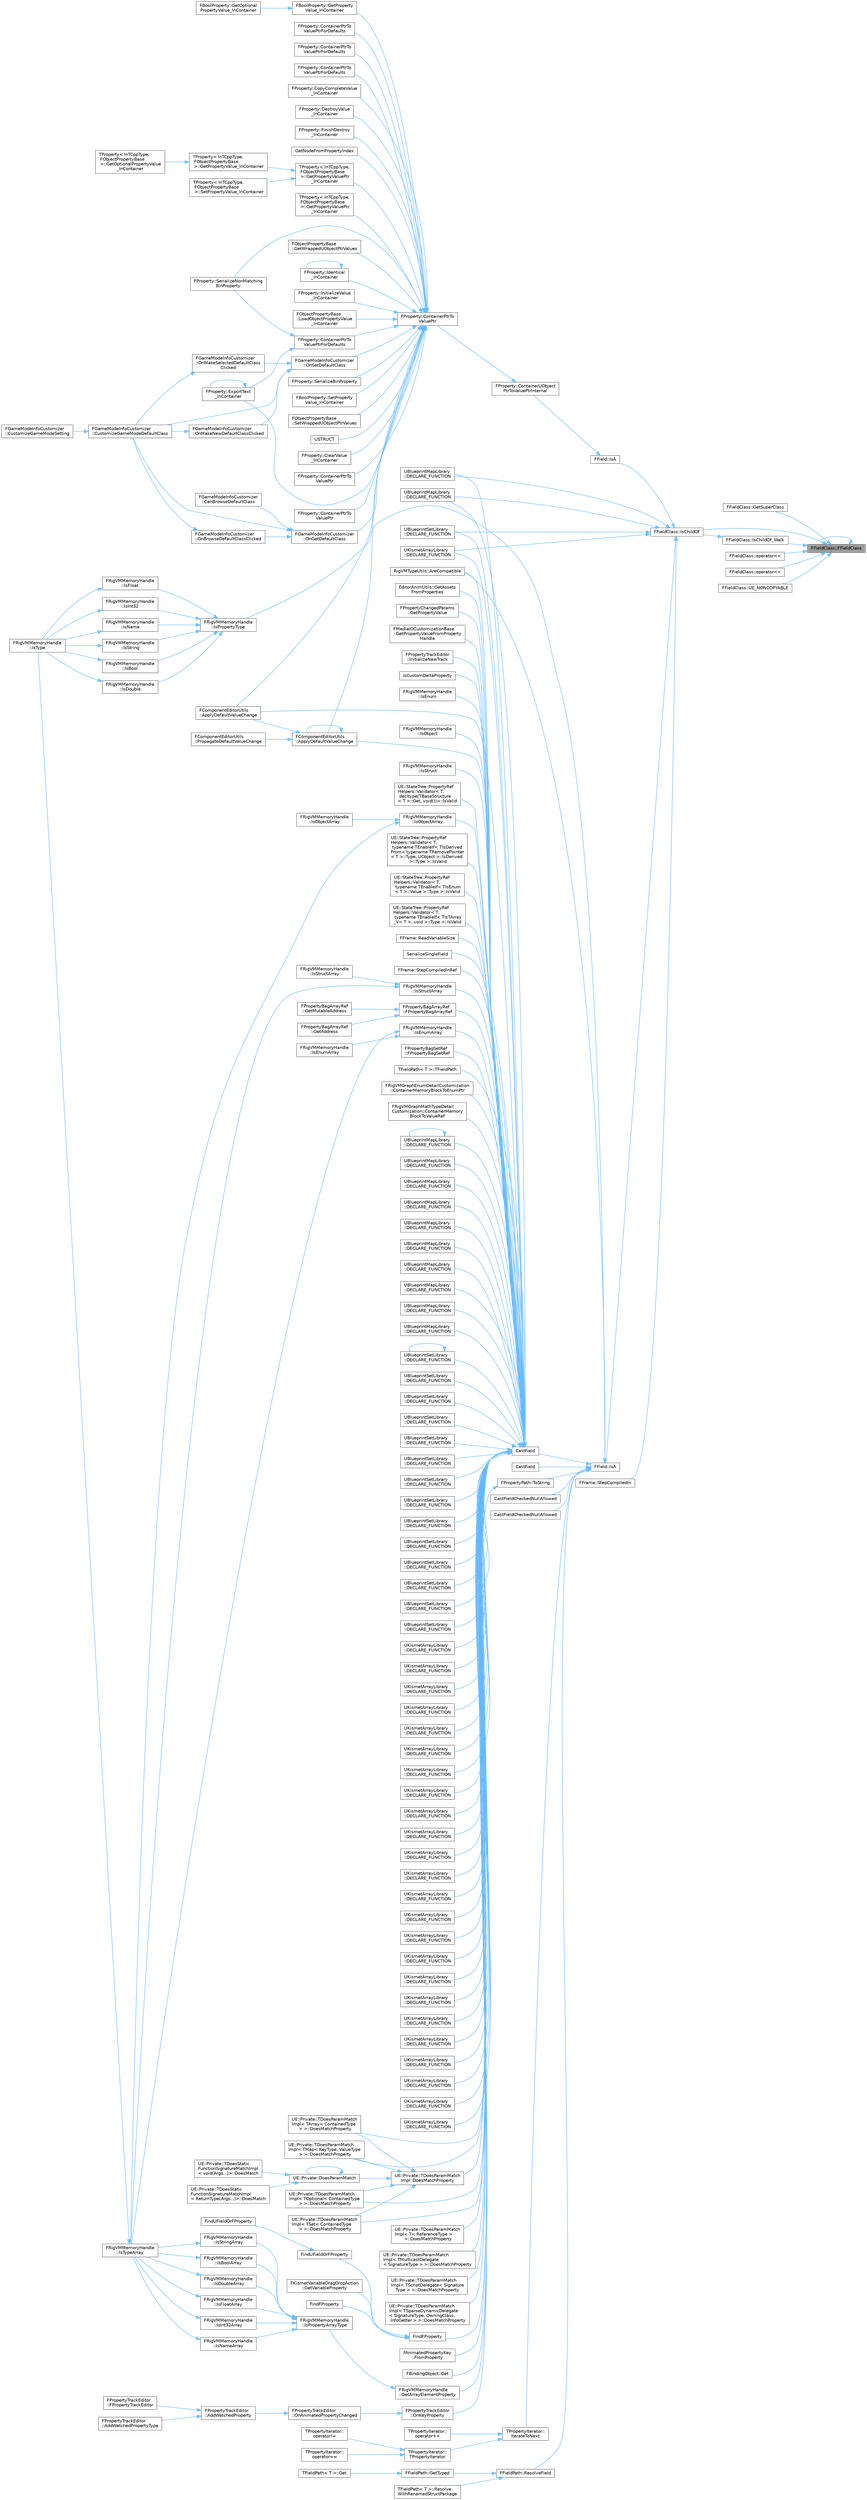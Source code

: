 digraph "FFieldClass::FFieldClass"
{
 // INTERACTIVE_SVG=YES
 // LATEX_PDF_SIZE
  bgcolor="transparent";
  edge [fontname=Helvetica,fontsize=10,labelfontname=Helvetica,labelfontsize=10];
  node [fontname=Helvetica,fontsize=10,shape=box,height=0.2,width=0.4];
  rankdir="RL";
  Node1 [id="Node000001",label="FFieldClass::FFieldClass",height=0.2,width=0.4,color="gray40", fillcolor="grey60", style="filled", fontcolor="black",tooltip=" "];
  Node1 -> Node1 [id="edge1_Node000001_Node000001",dir="back",color="steelblue1",style="solid",tooltip=" "];
  Node1 -> Node2 [id="edge2_Node000001_Node000002",dir="back",color="steelblue1",style="solid",tooltip=" "];
  Node2 [id="Node000002",label="FFieldClass::GetSuperClass",height=0.2,width=0.4,color="grey40", fillcolor="white", style="filled",URL="$de/dc5/classFFieldClass.html#ad73f45e916d08869036e9cf4336d4c57",tooltip=" "];
  Node1 -> Node3 [id="edge3_Node000001_Node000003",dir="back",color="steelblue1",style="solid",tooltip=" "];
  Node3 [id="Node000003",label="FFieldClass::IsChildOf",height=0.2,width=0.4,color="grey40", fillcolor="white", style="filled",URL="$de/dc5/classFFieldClass.html#a8b3dcb3d2badadc57a4135b4ba7f5766",tooltip=" "];
  Node3 -> Node4 [id="edge4_Node000003_Node000004",dir="back",color="steelblue1",style="solid",tooltip=" "];
  Node4 [id="Node000004",label="UBlueprintMapLibrary\l::DECLARE_FUNCTION",height=0.2,width=0.4,color="grey40", fillcolor="white", style="filled",URL="$d3/dbf/classUBlueprintMapLibrary.html#a8bb48034201361c901b50d59efafb80b",tooltip=" "];
  Node3 -> Node5 [id="edge5_Node000003_Node000005",dir="back",color="steelblue1",style="solid",tooltip=" "];
  Node5 [id="Node000005",label="UBlueprintMapLibrary\l::DECLARE_FUNCTION",height=0.2,width=0.4,color="grey40", fillcolor="white", style="filled",URL="$d3/dbf/classUBlueprintMapLibrary.html#aeaff4140f99594049337bbb0f825f889",tooltip=" "];
  Node3 -> Node6 [id="edge6_Node000003_Node000006",dir="back",color="steelblue1",style="solid",tooltip=" "];
  Node6 [id="Node000006",label="UBlueprintSetLibrary\l::DECLARE_FUNCTION",height=0.2,width=0.4,color="grey40", fillcolor="white", style="filled",URL="$de/d4c/classUBlueprintSetLibrary.html#ab4f9b6e49d26d2c2bcb2fbccfae74932",tooltip=" "];
  Node3 -> Node7 [id="edge7_Node000003_Node000007",dir="back",color="steelblue1",style="solid",tooltip=" "];
  Node7 [id="Node000007",label="UKismetArrayLibrary\l::DECLARE_FUNCTION",height=0.2,width=0.4,color="grey40", fillcolor="white", style="filled",URL="$df/da9/classUKismetArrayLibrary.html#a677dbf5bd11c27b0bbbb42662818e580",tooltip=" "];
  Node3 -> Node8 [id="edge8_Node000003_Node000008",dir="back",color="steelblue1",style="solid",tooltip=" "];
  Node8 [id="Node000008",label="FField::IsA",height=0.2,width=0.4,color="grey40", fillcolor="white", style="filled",URL="$d5/d7d/classFField.html#a08956a514d1db2b2ee86bfb115c64e38",tooltip=" "];
  Node8 -> Node9 [id="edge9_Node000008_Node000009",dir="back",color="steelblue1",style="solid",tooltip=" "];
  Node9 [id="Node000009",label="FProperty::ContainerUObject\lPtrToValuePtrInternal",height=0.2,width=0.4,color="grey40", fillcolor="white", style="filled",URL="$d9/dbc/classFProperty.html#a6c47ba654f3c97829da275aed882ee67",tooltip=" "];
  Node9 -> Node10 [id="edge10_Node000009_Node000010",dir="back",color="steelblue1",style="solid",tooltip=" "];
  Node10 [id="Node000010",label="FProperty::ContainerPtrTo\lValuePtr",height=0.2,width=0.4,color="grey40", fillcolor="white", style="filled",URL="$d9/dbc/classFProperty.html#af1bc244e5760ad3c100a854147df5c9a",tooltip="Get the pointer to property value in a supplied 'container'."];
  Node10 -> Node11 [id="edge11_Node000010_Node000011",dir="back",color="steelblue1",style="solid",tooltip=" "];
  Node11 [id="Node000011",label="FComponentEditorUtils\l::ApplyDefaultValueChange",height=0.2,width=0.4,color="grey40", fillcolor="white", style="filled",URL="$d3/d4a/classFComponentEditorUtils.html#a5ea9232144f2b2fdd0479ec4eb9fa59f",tooltip=" "];
  Node10 -> Node12 [id="edge12_Node000010_Node000012",dir="back",color="steelblue1",style="solid",tooltip=" "];
  Node12 [id="Node000012",label="FComponentEditorUtils\l::ApplyDefaultValueChange",height=0.2,width=0.4,color="grey40", fillcolor="white", style="filled",URL="$d3/d4a/classFComponentEditorUtils.html#acf01024138f86216b279b69c2343dcb2",tooltip=" "];
  Node12 -> Node11 [id="edge13_Node000012_Node000011",dir="back",color="steelblue1",style="solid",tooltip=" "];
  Node12 -> Node12 [id="edge14_Node000012_Node000012",dir="back",color="steelblue1",style="solid",tooltip=" "];
  Node12 -> Node13 [id="edge15_Node000012_Node000013",dir="back",color="steelblue1",style="solid",tooltip=" "];
  Node13 [id="Node000013",label="FComponentEditorUtils\l::PropagateDefaultValueChange",height=0.2,width=0.4,color="grey40", fillcolor="white", style="filled",URL="$d3/d4a/classFComponentEditorUtils.html#a8e72d3e0fef2bf7a14a392c1a4cf2adf",tooltip=" "];
  Node10 -> Node14 [id="edge16_Node000010_Node000014",dir="back",color="steelblue1",style="solid",tooltip=" "];
  Node14 [id="Node000014",label="FProperty::ClearValue\l_InContainer",height=0.2,width=0.4,color="grey40", fillcolor="white", style="filled",URL="$d9/dbc/classFProperty.html#aa4e8d2b7f298121d1ecb0f57f4ad552a",tooltip="Zeros the value for this property."];
  Node10 -> Node15 [id="edge17_Node000010_Node000015",dir="back",color="steelblue1",style="solid",tooltip=" "];
  Node15 [id="Node000015",label="FProperty::ContainerPtrTo\lValuePtr",height=0.2,width=0.4,color="grey40", fillcolor="white", style="filled",URL="$d9/dbc/classFProperty.html#a6f4988ffa8f91aeec3336bf5d0713c6b",tooltip=" "];
  Node10 -> Node16 [id="edge18_Node000010_Node000016",dir="back",color="steelblue1",style="solid",tooltip=" "];
  Node16 [id="Node000016",label="FProperty::ContainerPtrTo\lValuePtr",height=0.2,width=0.4,color="grey40", fillcolor="white", style="filled",URL="$d9/dbc/classFProperty.html#ab21fc90dc6288451c55606bb7ca65855",tooltip=" "];
  Node10 -> Node17 [id="edge19_Node000010_Node000017",dir="back",color="steelblue1",style="solid",tooltip=" "];
  Node17 [id="Node000017",label="FProperty::ContainerPtrTo\lValuePtrForDefaults",height=0.2,width=0.4,color="grey40", fillcolor="white", style="filled",URL="$d9/dbc/classFProperty.html#a4b7ee9f108063d0c0852ae5b095f7b70",tooltip=" "];
  Node17 -> Node18 [id="edge20_Node000017_Node000018",dir="back",color="steelblue1",style="solid",tooltip=" "];
  Node18 [id="Node000018",label="FProperty::ExportText\l_InContainer",height=0.2,width=0.4,color="grey40", fillcolor="white", style="filled",URL="$d9/dbc/classFProperty.html#aadfab967c6bfc607931451f0bb817f6d",tooltip=" "];
  Node18 -> Node18 [id="edge21_Node000018_Node000018",dir="back",color="steelblue1",style="solid",tooltip=" "];
  Node17 -> Node19 [id="edge22_Node000017_Node000019",dir="back",color="steelblue1",style="solid",tooltip=" "];
  Node19 [id="Node000019",label="FProperty::SerializeNonMatching\lBinProperty",height=0.2,width=0.4,color="grey40", fillcolor="white", style="filled",URL="$d9/dbc/classFProperty.html#ad9318f700e4c0ce3ffb1374c6acce11b",tooltip="Serializes the property with the struct's data residing in Data, unless it matches the default."];
  Node10 -> Node20 [id="edge23_Node000010_Node000020",dir="back",color="steelblue1",style="solid",tooltip=" "];
  Node20 [id="Node000020",label="FProperty::ContainerPtrTo\lValuePtrForDefaults",height=0.2,width=0.4,color="grey40", fillcolor="white", style="filled",URL="$d9/dbc/classFProperty.html#a4b46b59ca7a9212ac55f805b62862c70",tooltip=" "];
  Node10 -> Node21 [id="edge24_Node000010_Node000021",dir="back",color="steelblue1",style="solid",tooltip=" "];
  Node21 [id="Node000021",label="FProperty::ContainerPtrTo\lValuePtrForDefaults",height=0.2,width=0.4,color="grey40", fillcolor="white", style="filled",URL="$d9/dbc/classFProperty.html#a2aeefd201349000a297f8793cf6dcb06",tooltip=" "];
  Node10 -> Node22 [id="edge25_Node000010_Node000022",dir="back",color="steelblue1",style="solid",tooltip=" "];
  Node22 [id="Node000022",label="FProperty::ContainerPtrTo\lValuePtrForDefaults",height=0.2,width=0.4,color="grey40", fillcolor="white", style="filled",URL="$d9/dbc/classFProperty.html#a0e6c16aaf08c93f989ac336216ac40a0",tooltip=" "];
  Node10 -> Node23 [id="edge26_Node000010_Node000023",dir="back",color="steelblue1",style="solid",tooltip=" "];
  Node23 [id="Node000023",label="FProperty::CopyCompleteValue\l_InContainer",height=0.2,width=0.4,color="grey40", fillcolor="white", style="filled",URL="$d9/dbc/classFProperty.html#a4cfe41233623a158e3e83701ebef1215",tooltip=" "];
  Node10 -> Node24 [id="edge27_Node000010_Node000024",dir="back",color="steelblue1",style="solid",tooltip=" "];
  Node24 [id="Node000024",label="FProperty::DestroyValue\l_InContainer",height=0.2,width=0.4,color="grey40", fillcolor="white", style="filled",URL="$d9/dbc/classFProperty.html#af48b2f7c805cb5d6f63f89be1d15f094",tooltip="Destroys the value for this property."];
  Node10 -> Node18 [id="edge28_Node000010_Node000018",dir="back",color="steelblue1",style="solid",tooltip=" "];
  Node10 -> Node25 [id="edge29_Node000010_Node000025",dir="back",color="steelblue1",style="solid",tooltip=" "];
  Node25 [id="Node000025",label="FProperty::FinishDestroy\l_InContainer",height=0.2,width=0.4,color="grey40", fillcolor="white", style="filled",URL="$d9/dbc/classFProperty.html#a1225876801a0cbccf7eea736212b21e7",tooltip="Applies appropriate finish destroy actions for the property if needed."];
  Node10 -> Node26 [id="edge30_Node000010_Node000026",dir="back",color="steelblue1",style="solid",tooltip=" "];
  Node26 [id="Node000026",label="GetNodeFromPropertyIndex",height=0.2,width=0.4,color="grey40", fillcolor="white", style="filled",URL="$dc/d81/AnimBlueprintGeneratedClass_8h.html#a3f6f31397aff2e801b3f5ba8af34552b",tooltip=" "];
  Node10 -> Node27 [id="edge31_Node000010_Node000027",dir="back",color="steelblue1",style="solid",tooltip=" "];
  Node27 [id="Node000027",label="FBoolProperty::GetProperty\lValue_InContainer",height=0.2,width=0.4,color="grey40", fillcolor="white", style="filled",URL="$de/d22/classFBoolProperty.html#ae2e4d78acaa9ab425fbdfc2c8a9c0738",tooltip=" "];
  Node27 -> Node28 [id="edge32_Node000027_Node000028",dir="back",color="steelblue1",style="solid",tooltip=" "];
  Node28 [id="Node000028",label="FBoolProperty::GetOptional\lPropertyValue_InContainer",height=0.2,width=0.4,color="grey40", fillcolor="white", style="filled",URL="$de/d22/classFBoolProperty.html#a9532ec6398259b58505c6827ccddc34b",tooltip=" "];
  Node10 -> Node29 [id="edge33_Node000010_Node000029",dir="back",color="steelblue1",style="solid",tooltip=" "];
  Node29 [id="Node000029",label="TProperty\< InTCppType,\l FObjectPropertyBase\l \>::GetPropertyValuePtr\l_InContainer",height=0.2,width=0.4,color="grey40", fillcolor="white", style="filled",URL="$d1/dc3/classTProperty.html#af4a1105706ce650fd4a5ff44ebd410e5",tooltip=" "];
  Node10 -> Node30 [id="edge34_Node000010_Node000030",dir="back",color="steelblue1",style="solid",tooltip=" "];
  Node30 [id="Node000030",label="TProperty\< InTCppType,\l FObjectPropertyBase\l \>::GetPropertyValuePtr\l_InContainer",height=0.2,width=0.4,color="grey40", fillcolor="white", style="filled",URL="$d1/dc3/classTProperty.html#a91bd7b32278ff3d6cd0350c827a886aa",tooltip=" "];
  Node30 -> Node31 [id="edge35_Node000030_Node000031",dir="back",color="steelblue1",style="solid",tooltip=" "];
  Node31 [id="Node000031",label="TProperty\< InTCppType,\l FObjectPropertyBase\l \>::GetPropertyValue_InContainer",height=0.2,width=0.4,color="grey40", fillcolor="white", style="filled",URL="$d1/dc3/classTProperty.html#a8d41e9b0f037f0847312d1db39e4a86f",tooltip=" "];
  Node31 -> Node32 [id="edge36_Node000031_Node000032",dir="back",color="steelblue1",style="solid",tooltip=" "];
  Node32 [id="Node000032",label="TProperty\< InTCppType,\l FObjectPropertyBase\l \>::GetOptionalPropertyValue\l_InContainer",height=0.2,width=0.4,color="grey40", fillcolor="white", style="filled",URL="$d1/dc3/classTProperty.html#ae6e04b76a5a4d8c2eab1e7e76a142a72",tooltip=" "];
  Node30 -> Node33 [id="edge37_Node000030_Node000033",dir="back",color="steelblue1",style="solid",tooltip=" "];
  Node33 [id="Node000033",label="TProperty\< InTCppType,\l FObjectPropertyBase\l \>::SetPropertyValue_InContainer",height=0.2,width=0.4,color="grey40", fillcolor="white", style="filled",URL="$d1/dc3/classTProperty.html#a7bada2e102838baf4ee128e3a5f370f6",tooltip=" "];
  Node10 -> Node34 [id="edge38_Node000010_Node000034",dir="back",color="steelblue1",style="solid",tooltip=" "];
  Node34 [id="Node000034",label="FObjectPropertyBase\l::GetWrappedUObjectPtrValues",height=0.2,width=0.4,color="grey40", fillcolor="white", style="filled",URL="$d6/d97/classFObjectPropertyBase.html#a55da24c8d9ea2e3e8dfebd95cb0bbbf8",tooltip=" "];
  Node10 -> Node35 [id="edge39_Node000010_Node000035",dir="back",color="steelblue1",style="solid",tooltip=" "];
  Node35 [id="Node000035",label="FProperty::Identical\l_InContainer",height=0.2,width=0.4,color="grey40", fillcolor="white", style="filled",URL="$d9/dbc/classFProperty.html#aa67838e6361627a93f1c7c1b4edad583",tooltip="Determines whether the property values are identical."];
  Node35 -> Node35 [id="edge40_Node000035_Node000035",dir="back",color="steelblue1",style="solid",tooltip=" "];
  Node10 -> Node36 [id="edge41_Node000010_Node000036",dir="back",color="steelblue1",style="solid",tooltip=" "];
  Node36 [id="Node000036",label="FProperty::InitializeValue\l_InContainer",height=0.2,width=0.4,color="grey40", fillcolor="white", style="filled",URL="$d9/dbc/classFProperty.html#a97c77de2a98693d2292804794b04c509",tooltip="Zeros, copies from the default, or calls the constructor for on the value for this property."];
  Node10 -> Node37 [id="edge42_Node000010_Node000037",dir="back",color="steelblue1",style="solid",tooltip=" "];
  Node37 [id="Node000037",label="FObjectPropertyBase\l::LoadObjectPropertyValue\l_InContainer",height=0.2,width=0.4,color="grey40", fillcolor="white", style="filled",URL="$d6/d97/classFObjectPropertyBase.html#a725436a77b69295cdb553c6d8333e677",tooltip=" "];
  Node10 -> Node38 [id="edge43_Node000010_Node000038",dir="back",color="steelblue1",style="solid",tooltip=" "];
  Node38 [id="Node000038",label="FGameModeInfoCustomizer\l::OnGetDefaultClass",height=0.2,width=0.4,color="grey40", fillcolor="white", style="filled",URL="$d8/d99/classFGameModeInfoCustomizer.html#ae70cc0445daafb48bf878afa4117e04a",tooltip="Find the current default class by property name."];
  Node38 -> Node39 [id="edge44_Node000038_Node000039",dir="back",color="steelblue1",style="solid",tooltip=" "];
  Node39 [id="Node000039",label="FGameModeInfoCustomizer\l::CanBrowseDefaultClass",height=0.2,width=0.4,color="grey40", fillcolor="white", style="filled",URL="$d8/d99/classFGameModeInfoCustomizer.html#adb938be48350e148069517baa1285cae",tooltip=" "];
  Node38 -> Node40 [id="edge45_Node000038_Node000040",dir="back",color="steelblue1",style="solid",tooltip=" "];
  Node40 [id="Node000040",label="FGameModeInfoCustomizer\l::CustomizeGameModeDefaultClass",height=0.2,width=0.4,color="grey40", fillcolor="white", style="filled",URL="$d8/d99/classFGameModeInfoCustomizer.html#a74d406f84c5b9f70518e8d34579a603e",tooltip="Create widget fo modifying a default class within the current GameMode."];
  Node40 -> Node41 [id="edge46_Node000040_Node000041",dir="back",color="steelblue1",style="solid",tooltip=" "];
  Node41 [id="Node000041",label="FGameModeInfoCustomizer\l::CustomizeGameModeSetting",height=0.2,width=0.4,color="grey40", fillcolor="white", style="filled",URL="$d8/d99/classFGameModeInfoCustomizer.html#ad7c2b7a819accac445cba2e1433a3540",tooltip="Add special customization for the GameMode setting."];
  Node38 -> Node42 [id="edge47_Node000038_Node000042",dir="back",color="steelblue1",style="solid",tooltip=" "];
  Node42 [id="Node000042",label="FGameModeInfoCustomizer\l::OnBrowseDefaultClassClicked",height=0.2,width=0.4,color="grey40", fillcolor="white", style="filled",URL="$d8/d99/classFGameModeInfoCustomizer.html#ade2a81c392edec8282adfc6e30cab81d",tooltip=" "];
  Node42 -> Node40 [id="edge48_Node000042_Node000040",dir="back",color="steelblue1",style="solid",tooltip=" "];
  Node10 -> Node43 [id="edge49_Node000010_Node000043",dir="back",color="steelblue1",style="solid",tooltip=" "];
  Node43 [id="Node000043",label="FGameModeInfoCustomizer\l::OnSetDefaultClass",height=0.2,width=0.4,color="grey40", fillcolor="white", style="filled",URL="$d8/d99/classFGameModeInfoCustomizer.html#a2a39d454a3b125216403449709824e10",tooltip="Set a new default class by property name."];
  Node43 -> Node40 [id="edge50_Node000043_Node000040",dir="back",color="steelblue1",style="solid",tooltip=" "];
  Node43 -> Node44 [id="edge51_Node000043_Node000044",dir="back",color="steelblue1",style="solid",tooltip=" "];
  Node44 [id="Node000044",label="FGameModeInfoCustomizer\l::OnMakeNewDefaultClassClicked",height=0.2,width=0.4,color="grey40", fillcolor="white", style="filled",URL="$d8/d99/classFGameModeInfoCustomizer.html#a428d5673e6f730b54cb9e4f82187c4ed",tooltip=" "];
  Node44 -> Node40 [id="edge52_Node000044_Node000040",dir="back",color="steelblue1",style="solid",tooltip=" "];
  Node43 -> Node45 [id="edge53_Node000043_Node000045",dir="back",color="steelblue1",style="solid",tooltip=" "];
  Node45 [id="Node000045",label="FGameModeInfoCustomizer\l::OnMakeSelectedDefaultClass\lClicked",height=0.2,width=0.4,color="grey40", fillcolor="white", style="filled",URL="$d8/d99/classFGameModeInfoCustomizer.html#a2dffcf1881b3be27497bee48e5ddf977",tooltip=" "];
  Node45 -> Node40 [id="edge54_Node000045_Node000040",dir="back",color="steelblue1",style="solid",tooltip=" "];
  Node10 -> Node46 [id="edge55_Node000010_Node000046",dir="back",color="steelblue1",style="solid",tooltip=" "];
  Node46 [id="Node000046",label="FProperty::SerializeBinProperty",height=0.2,width=0.4,color="grey40", fillcolor="white", style="filled",URL="$d9/dbc/classFProperty.html#a0db068b7247e35246a3832b6b6c45b4c",tooltip="Serializes the property with the struct's data residing in Data."];
  Node10 -> Node19 [id="edge56_Node000010_Node000019",dir="back",color="steelblue1",style="solid",tooltip=" "];
  Node10 -> Node47 [id="edge57_Node000010_Node000047",dir="back",color="steelblue1",style="solid",tooltip=" "];
  Node47 [id="Node000047",label="FBoolProperty::SetProperty\lValue_InContainer",height=0.2,width=0.4,color="grey40", fillcolor="white", style="filled",URL="$de/d22/classFBoolProperty.html#af9e6e70f339d242b93a4c4f53fbd5df5",tooltip=" "];
  Node10 -> Node48 [id="edge58_Node000010_Node000048",dir="back",color="steelblue1",style="solid",tooltip=" "];
  Node48 [id="Node000048",label="FObjectPropertyBase\l::SetWrappedUObjectPtrValues",height=0.2,width=0.4,color="grey40", fillcolor="white", style="filled",URL="$d6/d97/classFObjectPropertyBase.html#a2cc3c6831ead3b59a29b65b84134c589",tooltip=" "];
  Node10 -> Node49 [id="edge59_Node000010_Node000049",dir="back",color="steelblue1",style="solid",tooltip=" "];
  Node49 [id="Node000049",label="USTRUCT",height=0.2,width=0.4,color="grey40", fillcolor="white", style="filled",URL="$dd/d5b/AIDataProvider_8h.html#af325c00c8685aa89bf529e2c706fc6cb",tooltip="AIDataProvider is an object that can provide collection of properties associated with bound pawn owne..."];
  Node3 -> Node50 [id="edge60_Node000003_Node000050",dir="back",color="steelblue1",style="solid",tooltip=" "];
  Node50 [id="Node000050",label="FField::IsA",height=0.2,width=0.4,color="grey40", fillcolor="white", style="filled",URL="$d5/d7d/classFField.html#a809e206fa4e48ec74dabd3207402e0b2",tooltip=" "];
  Node50 -> Node51 [id="edge61_Node000050_Node000051",dir="back",color="steelblue1",style="solid",tooltip=" "];
  Node51 [id="Node000051",label="RigVMTypeUtils::AreCompatible",height=0.2,width=0.4,color="grey40", fillcolor="white", style="filled",URL="$d9/d01/namespaceRigVMTypeUtils.html#a8c96a6b849c58e5cb0da6d31d913e7d2",tooltip=" "];
  Node50 -> Node52 [id="edge62_Node000050_Node000052",dir="back",color="steelblue1",style="solid",tooltip=" "];
  Node52 [id="Node000052",label="CastField",height=0.2,width=0.4,color="grey40", fillcolor="white", style="filled",URL="$d8/db3/Field_8h.html#a964c96e23502c5c8b5dfd0ff132ef402",tooltip=" "];
  Node50 -> Node53 [id="edge63_Node000050_Node000053",dir="back",color="steelblue1",style="solid",tooltip=" "];
  Node53 [id="Node000053",label="CastField",height=0.2,width=0.4,color="grey40", fillcolor="white", style="filled",URL="$d8/db3/Field_8h.html#a942cf448d73ac3ee1fa635161e73711e",tooltip=" "];
  Node53 -> Node54 [id="edge64_Node000053_Node000054",dir="back",color="steelblue1",style="solid",tooltip=" "];
  Node54 [id="Node000054",label="FPropertyBagArrayRef\l::FPropertyBagArrayRef",height=0.2,width=0.4,color="grey40", fillcolor="white", style="filled",URL="$d5/dd6/classFPropertyBagArrayRef.html#a7e48aa8a858866d76226d8a6971ef27a",tooltip=" "];
  Node54 -> Node55 [id="edge65_Node000054_Node000055",dir="back",color="steelblue1",style="solid",tooltip=" "];
  Node55 [id="Node000055",label="FPropertyBagArrayRef\l::GetAddress",height=0.2,width=0.4,color="grey40", fillcolor="white", style="filled",URL="$d5/dd6/classFPropertyBagArrayRef.html#a99feff161c4beab65558b74dea6fa08e",tooltip=" "];
  Node54 -> Node56 [id="edge66_Node000054_Node000056",dir="back",color="steelblue1",style="solid",tooltip=" "];
  Node56 [id="Node000056",label="FPropertyBagArrayRef\l::GetMutableAddress",height=0.2,width=0.4,color="grey40", fillcolor="white", style="filled",URL="$d5/dd6/classFPropertyBagArrayRef.html#ac558454f86784ead0055c76bd16b7475",tooltip=" "];
  Node53 -> Node57 [id="edge67_Node000053_Node000057",dir="back",color="steelblue1",style="solid",tooltip=" "];
  Node57 [id="Node000057",label="FPropertyBagSetRef\l::FPropertyBagSetRef",height=0.2,width=0.4,color="grey40", fillcolor="white", style="filled",URL="$d7/d67/classFPropertyBagSetRef.html#aff29889771a4605dabff330b816b95ee",tooltip=" "];
  Node53 -> Node58 [id="edge68_Node000053_Node000058",dir="back",color="steelblue1",style="solid",tooltip=" "];
  Node58 [id="Node000058",label="TFieldPath\< T \>::TFieldPath",height=0.2,width=0.4,color="grey40", fillcolor="white", style="filled",URL="$d9/d14/structTFieldPath.html#a041ac729222f5c940d8e0555e16ee06a",tooltip=" "];
  Node53 -> Node11 [id="edge69_Node000053_Node000011",dir="back",color="steelblue1",style="solid",tooltip=" "];
  Node53 -> Node12 [id="edge70_Node000053_Node000012",dir="back",color="steelblue1",style="solid",tooltip=" "];
  Node53 -> Node51 [id="edge71_Node000053_Node000051",dir="back",color="steelblue1",style="solid",tooltip=" "];
  Node53 -> Node59 [id="edge72_Node000053_Node000059",dir="back",color="steelblue1",style="solid",tooltip=" "];
  Node59 [id="Node000059",label="FRigVMGraphEnumDetailCustomization\l::ContainerMemoryBlockToEnumPtr",height=0.2,width=0.4,color="grey40", fillcolor="white", style="filled",URL="$d2/d11/classFRigVMGraphEnumDetailCustomization.html#aad838f02417e8ea4a9ae22e95aed114e",tooltip=" "];
  Node53 -> Node60 [id="edge73_Node000053_Node000060",dir="back",color="steelblue1",style="solid",tooltip=" "];
  Node60 [id="Node000060",label="FRigVMGraphMathTypeDetail\lCustomization::ContainerMemory\lBlockToValueRef",height=0.2,width=0.4,color="grey40", fillcolor="white", style="filled",URL="$d5/d20/classFRigVMGraphMathTypeDetailCustomization.html#a441d38aa7038fad4cad0e66a2ad4b023",tooltip=" "];
  Node53 -> Node61 [id="edge74_Node000053_Node000061",dir="back",color="steelblue1",style="solid",tooltip=" "];
  Node61 [id="Node000061",label="UBlueprintMapLibrary\l::DECLARE_FUNCTION",height=0.2,width=0.4,color="grey40", fillcolor="white", style="filled",URL="$d3/dbf/classUBlueprintMapLibrary.html#a08171bb6679bf874f5cffa161d3f7266",tooltip=" "];
  Node61 -> Node61 [id="edge75_Node000061_Node000061",dir="back",color="steelblue1",style="solid",tooltip=" "];
  Node53 -> Node62 [id="edge76_Node000053_Node000062",dir="back",color="steelblue1",style="solid",tooltip=" "];
  Node62 [id="Node000062",label="UBlueprintMapLibrary\l::DECLARE_FUNCTION",height=0.2,width=0.4,color="grey40", fillcolor="white", style="filled",URL="$d3/dbf/classUBlueprintMapLibrary.html#ac8b62d5613b2dae76d1e817132473011",tooltip=" "];
  Node53 -> Node63 [id="edge77_Node000053_Node000063",dir="back",color="steelblue1",style="solid",tooltip=" "];
  Node63 [id="Node000063",label="UBlueprintMapLibrary\l::DECLARE_FUNCTION",height=0.2,width=0.4,color="grey40", fillcolor="white", style="filled",URL="$d3/dbf/classUBlueprintMapLibrary.html#a0be24e61428ff3a614429a9b71e25e73",tooltip=" "];
  Node53 -> Node4 [id="edge78_Node000053_Node000004",dir="back",color="steelblue1",style="solid",tooltip=" "];
  Node53 -> Node5 [id="edge79_Node000053_Node000005",dir="back",color="steelblue1",style="solid",tooltip=" "];
  Node53 -> Node64 [id="edge80_Node000053_Node000064",dir="back",color="steelblue1",style="solid",tooltip=" "];
  Node64 [id="Node000064",label="UBlueprintMapLibrary\l::DECLARE_FUNCTION",height=0.2,width=0.4,color="grey40", fillcolor="white", style="filled",URL="$d3/dbf/classUBlueprintMapLibrary.html#a859d7b6319f692f72f0add28a5b2279b",tooltip=" "];
  Node53 -> Node65 [id="edge81_Node000053_Node000065",dir="back",color="steelblue1",style="solid",tooltip=" "];
  Node65 [id="Node000065",label="UBlueprintMapLibrary\l::DECLARE_FUNCTION",height=0.2,width=0.4,color="grey40", fillcolor="white", style="filled",URL="$d3/dbf/classUBlueprintMapLibrary.html#ad3f59f792097726ef285c77ad3808c3c",tooltip=" "];
  Node53 -> Node66 [id="edge82_Node000053_Node000066",dir="back",color="steelblue1",style="solid",tooltip=" "];
  Node66 [id="Node000066",label="UBlueprintMapLibrary\l::DECLARE_FUNCTION",height=0.2,width=0.4,color="grey40", fillcolor="white", style="filled",URL="$d3/dbf/classUBlueprintMapLibrary.html#aee52e705eff1a273f25e8071a1f331b4",tooltip=" "];
  Node53 -> Node67 [id="edge83_Node000053_Node000067",dir="back",color="steelblue1",style="solid",tooltip=" "];
  Node67 [id="Node000067",label="UBlueprintMapLibrary\l::DECLARE_FUNCTION",height=0.2,width=0.4,color="grey40", fillcolor="white", style="filled",URL="$d3/dbf/classUBlueprintMapLibrary.html#ae47d5fea30ef8659e7b008068b39ace4",tooltip=" "];
  Node53 -> Node68 [id="edge84_Node000053_Node000068",dir="back",color="steelblue1",style="solid",tooltip=" "];
  Node68 [id="Node000068",label="UBlueprintMapLibrary\l::DECLARE_FUNCTION",height=0.2,width=0.4,color="grey40", fillcolor="white", style="filled",URL="$d3/dbf/classUBlueprintMapLibrary.html#a8ab6ff40c0f3b65f05c4bf5ed1511052",tooltip=" "];
  Node53 -> Node69 [id="edge85_Node000053_Node000069",dir="back",color="steelblue1",style="solid",tooltip=" "];
  Node69 [id="Node000069",label="UBlueprintMapLibrary\l::DECLARE_FUNCTION",height=0.2,width=0.4,color="grey40", fillcolor="white", style="filled",URL="$d3/dbf/classUBlueprintMapLibrary.html#a947434a5dc02141d3264b329720813e7",tooltip=" "];
  Node53 -> Node70 [id="edge86_Node000053_Node000070",dir="back",color="steelblue1",style="solid",tooltip=" "];
  Node70 [id="Node000070",label="UBlueprintMapLibrary\l::DECLARE_FUNCTION",height=0.2,width=0.4,color="grey40", fillcolor="white", style="filled",URL="$d3/dbf/classUBlueprintMapLibrary.html#a83bc153a95179b6f2c28fce09c2846f7",tooltip=" "];
  Node53 -> Node71 [id="edge87_Node000053_Node000071",dir="back",color="steelblue1",style="solid",tooltip=" "];
  Node71 [id="Node000071",label="UBlueprintSetLibrary\l::DECLARE_FUNCTION",height=0.2,width=0.4,color="grey40", fillcolor="white", style="filled",URL="$de/d4c/classUBlueprintSetLibrary.html#ae0c59edc1b7ecde13850a91047eb8ead",tooltip=" "];
  Node71 -> Node71 [id="edge88_Node000071_Node000071",dir="back",color="steelblue1",style="solid",tooltip=" "];
  Node53 -> Node72 [id="edge89_Node000053_Node000072",dir="back",color="steelblue1",style="solid",tooltip=" "];
  Node72 [id="Node000072",label="UBlueprintSetLibrary\l::DECLARE_FUNCTION",height=0.2,width=0.4,color="grey40", fillcolor="white", style="filled",URL="$de/d4c/classUBlueprintSetLibrary.html#a93d9a3ab6d5f06235683b8a07af9c274",tooltip=" "];
  Node53 -> Node73 [id="edge90_Node000053_Node000073",dir="back",color="steelblue1",style="solid",tooltip=" "];
  Node73 [id="Node000073",label="UBlueprintSetLibrary\l::DECLARE_FUNCTION",height=0.2,width=0.4,color="grey40", fillcolor="white", style="filled",URL="$de/d4c/classUBlueprintSetLibrary.html#a2b5e09aceffc2c5eec84ac82665b9f90",tooltip=" "];
  Node53 -> Node74 [id="edge91_Node000053_Node000074",dir="back",color="steelblue1",style="solid",tooltip=" "];
  Node74 [id="Node000074",label="UBlueprintSetLibrary\l::DECLARE_FUNCTION",height=0.2,width=0.4,color="grey40", fillcolor="white", style="filled",URL="$de/d4c/classUBlueprintSetLibrary.html#aee72d9135536a6b52e59f1b4dbb0fdd9",tooltip=" "];
  Node53 -> Node75 [id="edge92_Node000053_Node000075",dir="back",color="steelblue1",style="solid",tooltip=" "];
  Node75 [id="Node000075",label="UBlueprintSetLibrary\l::DECLARE_FUNCTION",height=0.2,width=0.4,color="grey40", fillcolor="white", style="filled",URL="$de/d4c/classUBlueprintSetLibrary.html#aea3f7859898daa2676d87c383a1dea82",tooltip=" "];
  Node53 -> Node6 [id="edge93_Node000053_Node000006",dir="back",color="steelblue1",style="solid",tooltip=" "];
  Node53 -> Node76 [id="edge94_Node000053_Node000076",dir="back",color="steelblue1",style="solid",tooltip=" "];
  Node76 [id="Node000076",label="UBlueprintSetLibrary\l::DECLARE_FUNCTION",height=0.2,width=0.4,color="grey40", fillcolor="white", style="filled",URL="$de/d4c/classUBlueprintSetLibrary.html#a5afcffbb8e1a048e5db10bbf73583ddc",tooltip=" "];
  Node53 -> Node77 [id="edge95_Node000053_Node000077",dir="back",color="steelblue1",style="solid",tooltip=" "];
  Node77 [id="Node000077",label="UBlueprintSetLibrary\l::DECLARE_FUNCTION",height=0.2,width=0.4,color="grey40", fillcolor="white", style="filled",URL="$de/d4c/classUBlueprintSetLibrary.html#a8ee43472962c6618346f8627d5d727b2",tooltip=" "];
  Node53 -> Node78 [id="edge96_Node000053_Node000078",dir="back",color="steelblue1",style="solid",tooltip=" "];
  Node78 [id="Node000078",label="UBlueprintSetLibrary\l::DECLARE_FUNCTION",height=0.2,width=0.4,color="grey40", fillcolor="white", style="filled",URL="$de/d4c/classUBlueprintSetLibrary.html#aa98755767ca4f82546e24c144bf3aa9e",tooltip=" "];
  Node53 -> Node79 [id="edge97_Node000053_Node000079",dir="back",color="steelblue1",style="solid",tooltip=" "];
  Node79 [id="Node000079",label="UBlueprintSetLibrary\l::DECLARE_FUNCTION",height=0.2,width=0.4,color="grey40", fillcolor="white", style="filled",URL="$de/d4c/classUBlueprintSetLibrary.html#a05c5ae6eef5e7a9e77659c26dd2d0605",tooltip=" "];
  Node53 -> Node80 [id="edge98_Node000053_Node000080",dir="back",color="steelblue1",style="solid",tooltip=" "];
  Node80 [id="Node000080",label="UBlueprintSetLibrary\l::DECLARE_FUNCTION",height=0.2,width=0.4,color="grey40", fillcolor="white", style="filled",URL="$de/d4c/classUBlueprintSetLibrary.html#ad0a978b619988cf98e4f7389f7dcafff",tooltip=" "];
  Node53 -> Node81 [id="edge99_Node000053_Node000081",dir="back",color="steelblue1",style="solid",tooltip=" "];
  Node81 [id="Node000081",label="UBlueprintSetLibrary\l::DECLARE_FUNCTION",height=0.2,width=0.4,color="grey40", fillcolor="white", style="filled",URL="$de/d4c/classUBlueprintSetLibrary.html#aa00d92268da285d69590fbabbea0f072",tooltip=" "];
  Node53 -> Node82 [id="edge100_Node000053_Node000082",dir="back",color="steelblue1",style="solid",tooltip=" "];
  Node82 [id="Node000082",label="UBlueprintSetLibrary\l::DECLARE_FUNCTION",height=0.2,width=0.4,color="grey40", fillcolor="white", style="filled",URL="$de/d4c/classUBlueprintSetLibrary.html#a2154a41c85e02c18e41f301f3df55c3a",tooltip=" "];
  Node53 -> Node83 [id="edge101_Node000053_Node000083",dir="back",color="steelblue1",style="solid",tooltip=" "];
  Node83 [id="Node000083",label="UBlueprintSetLibrary\l::DECLARE_FUNCTION",height=0.2,width=0.4,color="grey40", fillcolor="white", style="filled",URL="$de/d4c/classUBlueprintSetLibrary.html#add06228438094b6966306a639ac033ba",tooltip=" "];
  Node53 -> Node84 [id="edge102_Node000053_Node000084",dir="back",color="steelblue1",style="solid",tooltip=" "];
  Node84 [id="Node000084",label="UBlueprintSetLibrary\l::DECLARE_FUNCTION",height=0.2,width=0.4,color="grey40", fillcolor="white", style="filled",URL="$de/d4c/classUBlueprintSetLibrary.html#a90f2bff002423daa646aeb177b1d7632",tooltip=" "];
  Node53 -> Node85 [id="edge103_Node000053_Node000085",dir="back",color="steelblue1",style="solid",tooltip=" "];
  Node85 [id="Node000085",label="UKismetArrayLibrary\l::DECLARE_FUNCTION",height=0.2,width=0.4,color="grey40", fillcolor="white", style="filled",URL="$df/da9/classUKismetArrayLibrary.html#a426d41d008126259151fe2cea03bc2b6",tooltip=" "];
  Node53 -> Node86 [id="edge104_Node000053_Node000086",dir="back",color="steelblue1",style="solid",tooltip=" "];
  Node86 [id="Node000086",label="UKismetArrayLibrary\l::DECLARE_FUNCTION",height=0.2,width=0.4,color="grey40", fillcolor="white", style="filled",URL="$df/da9/classUKismetArrayLibrary.html#a8c843cb5d0287223ef4cae5c96b1a33a",tooltip=" "];
  Node53 -> Node87 [id="edge105_Node000053_Node000087",dir="back",color="steelblue1",style="solid",tooltip=" "];
  Node87 [id="Node000087",label="UKismetArrayLibrary\l::DECLARE_FUNCTION",height=0.2,width=0.4,color="grey40", fillcolor="white", style="filled",URL="$df/da9/classUKismetArrayLibrary.html#a809828ee6c1d544675aa59a5f11be970",tooltip=" "];
  Node53 -> Node88 [id="edge106_Node000053_Node000088",dir="back",color="steelblue1",style="solid",tooltip=" "];
  Node88 [id="Node000088",label="UKismetArrayLibrary\l::DECLARE_FUNCTION",height=0.2,width=0.4,color="grey40", fillcolor="white", style="filled",URL="$df/da9/classUKismetArrayLibrary.html#a1a92f0348fb68c231ab12ef3a1413daf",tooltip=" "];
  Node53 -> Node89 [id="edge107_Node000053_Node000089",dir="back",color="steelblue1",style="solid",tooltip=" "];
  Node89 [id="Node000089",label="UKismetArrayLibrary\l::DECLARE_FUNCTION",height=0.2,width=0.4,color="grey40", fillcolor="white", style="filled",URL="$df/da9/classUKismetArrayLibrary.html#a54ffeae72b2182285d4b2bdc9545ad60",tooltip=" "];
  Node53 -> Node90 [id="edge108_Node000053_Node000090",dir="back",color="steelblue1",style="solid",tooltip=" "];
  Node90 [id="Node000090",label="UKismetArrayLibrary\l::DECLARE_FUNCTION",height=0.2,width=0.4,color="grey40", fillcolor="white", style="filled",URL="$df/da9/classUKismetArrayLibrary.html#add76befbe0fd5e5a951567d3b0ed7057",tooltip=" "];
  Node53 -> Node7 [id="edge109_Node000053_Node000007",dir="back",color="steelblue1",style="solid",tooltip=" "];
  Node53 -> Node91 [id="edge110_Node000053_Node000091",dir="back",color="steelblue1",style="solid",tooltip=" "];
  Node91 [id="Node000091",label="UKismetArrayLibrary\l::DECLARE_FUNCTION",height=0.2,width=0.4,color="grey40", fillcolor="white", style="filled",URL="$df/da9/classUKismetArrayLibrary.html#ab61fe9f5003982bb57349e51a708337a",tooltip=" "];
  Node53 -> Node92 [id="edge111_Node000053_Node000092",dir="back",color="steelblue1",style="solid",tooltip=" "];
  Node92 [id="Node000092",label="UKismetArrayLibrary\l::DECLARE_FUNCTION",height=0.2,width=0.4,color="grey40", fillcolor="white", style="filled",URL="$df/da9/classUKismetArrayLibrary.html#ac6de5775d8a525a762e670e61550d303",tooltip=" "];
  Node53 -> Node93 [id="edge112_Node000053_Node000093",dir="back",color="steelblue1",style="solid",tooltip=" "];
  Node93 [id="Node000093",label="UKismetArrayLibrary\l::DECLARE_FUNCTION",height=0.2,width=0.4,color="grey40", fillcolor="white", style="filled",URL="$df/da9/classUKismetArrayLibrary.html#afe76cd887e5f7ce9aa8e3748228d704b",tooltip=" "];
  Node53 -> Node94 [id="edge113_Node000053_Node000094",dir="back",color="steelblue1",style="solid",tooltip=" "];
  Node94 [id="Node000094",label="UKismetArrayLibrary\l::DECLARE_FUNCTION",height=0.2,width=0.4,color="grey40", fillcolor="white", style="filled",URL="$df/da9/classUKismetArrayLibrary.html#a80ffd64225d3097ee8b9f674602d6c57",tooltip=" "];
  Node53 -> Node95 [id="edge114_Node000053_Node000095",dir="back",color="steelblue1",style="solid",tooltip=" "];
  Node95 [id="Node000095",label="UKismetArrayLibrary\l::DECLARE_FUNCTION",height=0.2,width=0.4,color="grey40", fillcolor="white", style="filled",URL="$df/da9/classUKismetArrayLibrary.html#a1d08e8090b85c566ffab65c9e0a96c5f",tooltip=" "];
  Node53 -> Node96 [id="edge115_Node000053_Node000096",dir="back",color="steelblue1",style="solid",tooltip=" "];
  Node96 [id="Node000096",label="UKismetArrayLibrary\l::DECLARE_FUNCTION",height=0.2,width=0.4,color="grey40", fillcolor="white", style="filled",URL="$df/da9/classUKismetArrayLibrary.html#a53dede4848ab099129ec08b61cb9b0ce",tooltip=" "];
  Node53 -> Node97 [id="edge116_Node000053_Node000097",dir="back",color="steelblue1",style="solid",tooltip=" "];
  Node97 [id="Node000097",label="UKismetArrayLibrary\l::DECLARE_FUNCTION",height=0.2,width=0.4,color="grey40", fillcolor="white", style="filled",URL="$df/da9/classUKismetArrayLibrary.html#a63cc50cc7b64c977dfd28f6871fa922e",tooltip=" "];
  Node53 -> Node98 [id="edge117_Node000053_Node000098",dir="back",color="steelblue1",style="solid",tooltip=" "];
  Node98 [id="Node000098",label="UKismetArrayLibrary\l::DECLARE_FUNCTION",height=0.2,width=0.4,color="grey40", fillcolor="white", style="filled",URL="$df/da9/classUKismetArrayLibrary.html#a85a0c1c6d7c039d4582eec02df5410d1",tooltip=" "];
  Node53 -> Node99 [id="edge118_Node000053_Node000099",dir="back",color="steelblue1",style="solid",tooltip=" "];
  Node99 [id="Node000099",label="UKismetArrayLibrary\l::DECLARE_FUNCTION",height=0.2,width=0.4,color="grey40", fillcolor="white", style="filled",URL="$df/da9/classUKismetArrayLibrary.html#a1c6d46a44397037e052c480044a8b6d9",tooltip=" "];
  Node53 -> Node100 [id="edge119_Node000053_Node000100",dir="back",color="steelblue1",style="solid",tooltip=" "];
  Node100 [id="Node000100",label="UKismetArrayLibrary\l::DECLARE_FUNCTION",height=0.2,width=0.4,color="grey40", fillcolor="white", style="filled",URL="$df/da9/classUKismetArrayLibrary.html#a1bf9f5ade83a7b5bcdf05850b78a1c10",tooltip=" "];
  Node53 -> Node101 [id="edge120_Node000053_Node000101",dir="back",color="steelblue1",style="solid",tooltip=" "];
  Node101 [id="Node000101",label="UKismetArrayLibrary\l::DECLARE_FUNCTION",height=0.2,width=0.4,color="grey40", fillcolor="white", style="filled",URL="$df/da9/classUKismetArrayLibrary.html#a63796f93f2f16b00618512a52d944213",tooltip=" "];
  Node53 -> Node102 [id="edge121_Node000053_Node000102",dir="back",color="steelblue1",style="solid",tooltip=" "];
  Node102 [id="Node000102",label="UKismetArrayLibrary\l::DECLARE_FUNCTION",height=0.2,width=0.4,color="grey40", fillcolor="white", style="filled",URL="$df/da9/classUKismetArrayLibrary.html#aa2377734f96dc47a62b956e39587c306",tooltip=" "];
  Node53 -> Node103 [id="edge122_Node000053_Node000103",dir="back",color="steelblue1",style="solid",tooltip=" "];
  Node103 [id="Node000103",label="UKismetArrayLibrary\l::DECLARE_FUNCTION",height=0.2,width=0.4,color="grey40", fillcolor="white", style="filled",URL="$df/da9/classUKismetArrayLibrary.html#a533b6100a5b14ccaff36e0c9656fc1a9",tooltip=" "];
  Node53 -> Node104 [id="edge123_Node000053_Node000104",dir="back",color="steelblue1",style="solid",tooltip=" "];
  Node104 [id="Node000104",label="UKismetArrayLibrary\l::DECLARE_FUNCTION",height=0.2,width=0.4,color="grey40", fillcolor="white", style="filled",URL="$df/da9/classUKismetArrayLibrary.html#ac2ac19bf637135916e79e841dae2b502",tooltip=" "];
  Node53 -> Node105 [id="edge124_Node000053_Node000105",dir="back",color="steelblue1",style="solid",tooltip=" "];
  Node105 [id="Node000105",label="UKismetArrayLibrary\l::DECLARE_FUNCTION",height=0.2,width=0.4,color="grey40", fillcolor="white", style="filled",URL="$df/da9/classUKismetArrayLibrary.html#a3dcbd5f9e18ea84b9fc914f9cb2d59e9",tooltip=" "];
  Node53 -> Node106 [id="edge125_Node000053_Node000106",dir="back",color="steelblue1",style="solid",tooltip=" "];
  Node106 [id="Node000106",label="UKismetArrayLibrary\l::DECLARE_FUNCTION",height=0.2,width=0.4,color="grey40", fillcolor="white", style="filled",URL="$df/da9/classUKismetArrayLibrary.html#a90b0ab9756056a54670681ed47f81748",tooltip=" "];
  Node53 -> Node107 [id="edge126_Node000053_Node000107",dir="back",color="steelblue1",style="solid",tooltip=" "];
  Node107 [id="Node000107",label="UKismetArrayLibrary\l::DECLARE_FUNCTION",height=0.2,width=0.4,color="grey40", fillcolor="white", style="filled",URL="$df/da9/classUKismetArrayLibrary.html#a8596d9f6cab00e987247d5de24620713",tooltip=" "];
  Node53 -> Node108 [id="edge127_Node000053_Node000108",dir="back",color="steelblue1",style="solid",tooltip=" "];
  Node108 [id="Node000108",label="UKismetArrayLibrary\l::DECLARE_FUNCTION",height=0.2,width=0.4,color="grey40", fillcolor="white", style="filled",URL="$df/da9/classUKismetArrayLibrary.html#ab21b14d271bc6ccf44610c469c14ea82",tooltip=" "];
  Node53 -> Node109 [id="edge128_Node000053_Node000109",dir="back",color="steelblue1",style="solid",tooltip=" "];
  Node109 [id="Node000109",label="UE::Private::TDoesParamMatch\lImpl::DoesMatchProperty",height=0.2,width=0.4,color="grey40", fillcolor="white", style="filled",URL="$d3/d41/structUE_1_1Private_1_1TDoesParamMatchImpl.html#a0096c053aa8783e4ed4c88a3c98fdb90",tooltip=" "];
  Node109 -> Node110 [id="edge129_Node000109_Node000110",dir="back",color="steelblue1",style="solid",tooltip=" "];
  Node110 [id="Node000110",label="UE::Private::TDoesParamMatch\lImpl\< TArray\< ContainedType\l \> \>::DoesMatchProperty",height=0.2,width=0.4,color="grey40", fillcolor="white", style="filled",URL="$d0/d5e/structUE_1_1Private_1_1TDoesParamMatchImpl_3_01TArray_3_01ContainedType_01_4_01_4.html#a778788b9c7d64d0aef29fabe53d8c61f",tooltip=" "];
  Node109 -> Node111 [id="edge130_Node000109_Node000111",dir="back",color="steelblue1",style="solid",tooltip=" "];
  Node111 [id="Node000111",label="UE::Private::TDoesParamMatch\lImpl\< TMap\< KeyType, ValueType\l \> \>::DoesMatchProperty",height=0.2,width=0.4,color="grey40", fillcolor="white", style="filled",URL="$d0/d81/structUE_1_1Private_1_1TDoesParamMatchImpl_3_01TMap_3_01KeyType_00_01ValueType_01_4_01_4.html#a1fd7e111645eaf4fbe40e097df2ddebb",tooltip=" "];
  Node109 -> Node112 [id="edge131_Node000109_Node000112",dir="back",color="steelblue1",style="solid",tooltip=" "];
  Node112 [id="Node000112",label="UE::Private::TDoesParamMatch\lImpl\< TOptional\< ContainedType\l \> \>::DoesMatchProperty",height=0.2,width=0.4,color="grey40", fillcolor="white", style="filled",URL="$d6/dc5/structUE_1_1Private_1_1TDoesParamMatchImpl_3_01TOptional_3_01ContainedType_01_4_01_4.html#a87b62c9668d20624200944e0ad99d978",tooltip=" "];
  Node109 -> Node113 [id="edge132_Node000109_Node000113",dir="back",color="steelblue1",style="solid",tooltip=" "];
  Node113 [id="Node000113",label="UE::Private::TDoesParamMatch\lImpl\< TSet\< ContainedType\l \> \>::DoesMatchProperty",height=0.2,width=0.4,color="grey40", fillcolor="white", style="filled",URL="$d1/ddf/structUE_1_1Private_1_1TDoesParamMatchImpl_3_01TSet_3_01ContainedType_01_4_01_4.html#afb602f6f181e7ccef56e77b14eeb9d42",tooltip=" "];
  Node109 -> Node114 [id="edge133_Node000109_Node000114",dir="back",color="steelblue1",style="solid",tooltip=" "];
  Node114 [id="Node000114",label="UE::Private::DoesParamMatch",height=0.2,width=0.4,color="grey40", fillcolor="white", style="filled",URL="$de/d60/namespaceUE_1_1Private.html#a1b06938989c5aa38a84f45980d19d66a",tooltip=" "];
  Node114 -> Node115 [id="edge134_Node000114_Node000115",dir="back",color="steelblue1",style="solid",tooltip=" "];
  Node115 [id="Node000115",label="UE::Private::TDoesStatic\lFunctionSignatureMatchImpl\l\< ReturnType(Args...)\>::DoesMatch",height=0.2,width=0.4,color="grey40", fillcolor="white", style="filled",URL="$d0/dfe/structUE_1_1Private_1_1TDoesStaticFunctionSignatureMatchImpl_3_01ReturnType_07Args_8_8_8_08_4.html#a46e14fadb5d224630b466f988526db02",tooltip=" "];
  Node114 -> Node116 [id="edge135_Node000114_Node000116",dir="back",color="steelblue1",style="solid",tooltip=" "];
  Node116 [id="Node000116",label="UE::Private::TDoesStatic\lFunctionSignatureMatchImpl\l\< void(Args...)\>::DoesMatch",height=0.2,width=0.4,color="grey40", fillcolor="white", style="filled",URL="$d9/d99/structUE_1_1Private_1_1TDoesStaticFunctionSignatureMatchImpl_3_01void_07Args_8_8_8_08_4.html#a321c57fd08e8106337d2495cf3fe5c8a",tooltip=" "];
  Node114 -> Node114 [id="edge136_Node000114_Node000114",dir="back",color="steelblue1",style="solid",tooltip=" "];
  Node53 -> Node117 [id="edge137_Node000053_Node000117",dir="back",color="steelblue1",style="solid",tooltip=" "];
  Node117 [id="Node000117",label="UE::Private::TDoesParamMatch\lImpl\< T\< ReferenceType \>\l \>::DoesMatchProperty",height=0.2,width=0.4,color="grey40", fillcolor="white", style="filled",URL="$dd/d67/structUE_1_1Private_1_1TDoesParamMatchImpl_3_01T_3_01ReferenceType_01_4_01_4.html#a12d506fac8e06e201bc9b968fa633e37",tooltip=" "];
  Node53 -> Node110 [id="edge138_Node000053_Node000110",dir="back",color="steelblue1",style="solid",tooltip=" "];
  Node53 -> Node111 [id="edge139_Node000053_Node000111",dir="back",color="steelblue1",style="solid",tooltip=" "];
  Node53 -> Node118 [id="edge140_Node000053_Node000118",dir="back",color="steelblue1",style="solid",tooltip=" "];
  Node118 [id="Node000118",label="UE::Private::TDoesParamMatch\lImpl\< TMulticastDelegate\l\< SignatureType \> \>::DoesMatchProperty",height=0.2,width=0.4,color="grey40", fillcolor="white", style="filled",URL="$da/d76/structUE_1_1Private_1_1TDoesParamMatchImpl_3_01TMulticastDelegate_3_01SignatureType_01_4_01_4.html#a119c3df5aca551b3d14d7097bd426218",tooltip=" "];
  Node53 -> Node112 [id="edge141_Node000053_Node000112",dir="back",color="steelblue1",style="solid",tooltip=" "];
  Node53 -> Node119 [id="edge142_Node000053_Node000119",dir="back",color="steelblue1",style="solid",tooltip=" "];
  Node119 [id="Node000119",label="UE::Private::TDoesParamMatch\lImpl\< TScriptDelegate\< Signature\lType \> \>::DoesMatchProperty",height=0.2,width=0.4,color="grey40", fillcolor="white", style="filled",URL="$df/d92/structUE_1_1Private_1_1TDoesParamMatchImpl_3_01TScriptDelegate_3_01SignatureType_01_4_01_4.html#a5388103fd3ab425c7eaaab49661a1d5a",tooltip=" "];
  Node53 -> Node113 [id="edge143_Node000053_Node000113",dir="back",color="steelblue1",style="solid",tooltip=" "];
  Node53 -> Node120 [id="edge144_Node000053_Node000120",dir="back",color="steelblue1",style="solid",tooltip=" "];
  Node120 [id="Node000120",label="UE::Private::TDoesParamMatch\lImpl\< TSparseDynamicDelegate\l\< SignatureType, OwningClass,\l InfoGetter \> \>::DoesMatchProperty",height=0.2,width=0.4,color="grey40", fillcolor="white", style="filled",URL="$d2/d9a/structUE_1_1Private_1_1TDoesParamMatchImpl_3_01TSparseDynamicDelegate_3_01SignatureType_00_01Ownf19eb3d1343ddfabc550fe9e366acf29.html#ac11219d3dab92f78e43b68b187ad1665",tooltip=" "];
  Node53 -> Node121 [id="edge145_Node000053_Node000121",dir="back",color="steelblue1",style="solid",tooltip=" "];
  Node121 [id="Node000121",label="FindFProperty",height=0.2,width=0.4,color="grey40", fillcolor="white", style="filled",URL="$d8/db3/Field_8h.html#a912d2ea4c8db1126bbeb332cd9cdc590",tooltip="Templated version of FindFieldByPath."];
  Node121 -> Node122 [id="edge146_Node000121_Node000122",dir="back",color="steelblue1",style="solid",tooltip=" "];
  Node122 [id="Node000122",label="FindFProperty",height=0.2,width=0.4,color="grey40", fillcolor="white", style="filled",URL="$d6/d2f/UnrealType_8h.html#a0719baf4928ee1d2c46b131553cada32",tooltip=" "];
  Node121 -> Node123 [id="edge147_Node000121_Node000123",dir="back",color="steelblue1",style="solid",tooltip=" "];
  Node123 [id="Node000123",label="FindUFieldOrFProperty",height=0.2,width=0.4,color="grey40", fillcolor="white", style="filled",URL="$d6/d2f/UnrealType_8h.html#af32233d77d88eef48f049d050d11d14e",tooltip="Finds FProperties or UFunctions and UEnums."];
  Node123 -> Node124 [id="edge148_Node000123_Node000124",dir="back",color="steelblue1",style="solid",tooltip=" "];
  Node124 [id="Node000124",label="FindUFieldOrFProperty",height=0.2,width=0.4,color="grey40", fillcolor="white", style="filled",URL="$d6/d2f/UnrealType_8h.html#af27867ecdb7a0d998539a8de55fc9d68",tooltip="Finds FProperties or UFunctions and UEnums."];
  Node121 -> Node125 [id="edge149_Node000121_Node000125",dir="back",color="steelblue1",style="solid",tooltip=" "];
  Node125 [id="Node000125",label="FKismetVariableDragDropAction\l::GetVariableProperty",height=0.2,width=0.4,color="grey40", fillcolor="white", style="filled",URL="$d5/d37/classFKismetVariableDragDropAction.html#acf2531af81a8b1431db900c9c50b1a6e",tooltip=" "];
  Node53 -> Node126 [id="edge150_Node000053_Node000126",dir="back",color="steelblue1",style="solid",tooltip=" "];
  Node126 [id="Node000126",label="FAnimatedPropertyKey\l::FromProperty",height=0.2,width=0.4,color="grey40", fillcolor="white", style="filled",URL="$d0/dbe/structFAnimatedPropertyKey.html#abd5ece42e73ebcfb7f8b12291915ae8d",tooltip=" "];
  Node53 -> Node127 [id="edge151_Node000053_Node000127",dir="back",color="steelblue1",style="solid",tooltip=" "];
  Node127 [id="Node000127",label="FBindingObject::Get",height=0.2,width=0.4,color="grey40", fillcolor="white", style="filled",URL="$dc/da7/classFBindingObject.html#ac7c000528af31e7510463f25a9854f9f",tooltip=" "];
  Node53 -> Node128 [id="edge152_Node000053_Node000128",dir="back",color="steelblue1",style="solid",tooltip=" "];
  Node128 [id="Node000128",label="FRigVMMemoryHandle\l::GetArrayElementProperty",height=0.2,width=0.4,color="grey40", fillcolor="white", style="filled",URL="$d9/d9c/structFRigVMMemoryHandle.html#ab367c9fc3c56574ec34fb92e80f369bb",tooltip=" "];
  Node128 -> Node129 [id="edge153_Node000128_Node000129",dir="back",color="steelblue1",style="solid",tooltip=" "];
  Node129 [id="Node000129",label="FRigVMMemoryHandle\l::IsPropertyArrayType",height=0.2,width=0.4,color="grey40", fillcolor="white", style="filled",URL="$d9/d9c/structFRigVMMemoryHandle.html#a595d446f6ae8b8dad518639091dc0af3",tooltip=" "];
  Node129 -> Node130 [id="edge154_Node000129_Node000130",dir="back",color="steelblue1",style="solid",tooltip=" "];
  Node130 [id="Node000130",label="FRigVMMemoryHandle\l::IsBoolArray",height=0.2,width=0.4,color="grey40", fillcolor="white", style="filled",URL="$d9/d9c/structFRigVMMemoryHandle.html#af090769c633a1dd5722cc23fc010ba24",tooltip=" "];
  Node130 -> Node131 [id="edge155_Node000130_Node000131",dir="back",color="steelblue1",style="solid",tooltip=" "];
  Node131 [id="Node000131",label="FRigVMMemoryHandle\l::IsTypeArray",height=0.2,width=0.4,color="grey40", fillcolor="white", style="filled",URL="$d9/d9c/structFRigVMMemoryHandle.html#a9cef866641f494bbb153ecbcd2ee5380",tooltip=" "];
  Node131 -> Node132 [id="edge156_Node000131_Node000132",dir="back",color="steelblue1",style="solid",tooltip=" "];
  Node132 [id="Node000132",label="FRigVMMemoryHandle\l::IsType",height=0.2,width=0.4,color="grey40", fillcolor="white", style="filled",URL="$d9/d9c/structFRigVMMemoryHandle.html#a5514721f65b102f470ad660d79d190cf",tooltip=" "];
  Node129 -> Node133 [id="edge157_Node000129_Node000133",dir="back",color="steelblue1",style="solid",tooltip=" "];
  Node133 [id="Node000133",label="FRigVMMemoryHandle\l::IsDoubleArray",height=0.2,width=0.4,color="grey40", fillcolor="white", style="filled",URL="$d9/d9c/structFRigVMMemoryHandle.html#a26681c1f7a11a8f5b04364727fe25280",tooltip=" "];
  Node133 -> Node131 [id="edge158_Node000133_Node000131",dir="back",color="steelblue1",style="solid",tooltip=" "];
  Node129 -> Node134 [id="edge159_Node000129_Node000134",dir="back",color="steelblue1",style="solid",tooltip=" "];
  Node134 [id="Node000134",label="FRigVMMemoryHandle\l::IsFloatArray",height=0.2,width=0.4,color="grey40", fillcolor="white", style="filled",URL="$d9/d9c/structFRigVMMemoryHandle.html#a41a506f00465f5e8f0e0993fd3b811cb",tooltip=" "];
  Node134 -> Node131 [id="edge160_Node000134_Node000131",dir="back",color="steelblue1",style="solid",tooltip=" "];
  Node129 -> Node135 [id="edge161_Node000129_Node000135",dir="back",color="steelblue1",style="solid",tooltip=" "];
  Node135 [id="Node000135",label="FRigVMMemoryHandle\l::IsInt32Array",height=0.2,width=0.4,color="grey40", fillcolor="white", style="filled",URL="$d9/d9c/structFRigVMMemoryHandle.html#aef894f531ca0dfe53b098d8f8a9cacca",tooltip=" "];
  Node135 -> Node131 [id="edge162_Node000135_Node000131",dir="back",color="steelblue1",style="solid",tooltip=" "];
  Node129 -> Node136 [id="edge163_Node000129_Node000136",dir="back",color="steelblue1",style="solid",tooltip=" "];
  Node136 [id="Node000136",label="FRigVMMemoryHandle\l::IsNameArray",height=0.2,width=0.4,color="grey40", fillcolor="white", style="filled",URL="$d9/d9c/structFRigVMMemoryHandle.html#ae98de0a78453da9f03b92652cdb78b12",tooltip=" "];
  Node136 -> Node131 [id="edge164_Node000136_Node000131",dir="back",color="steelblue1",style="solid",tooltip=" "];
  Node129 -> Node137 [id="edge165_Node000129_Node000137",dir="back",color="steelblue1",style="solid",tooltip=" "];
  Node137 [id="Node000137",label="FRigVMMemoryHandle\l::IsStringArray",height=0.2,width=0.4,color="grey40", fillcolor="white", style="filled",URL="$d9/d9c/structFRigVMMemoryHandle.html#a1c042759a8d1de6f2b8f4023a4e779e2",tooltip=" "];
  Node137 -> Node131 [id="edge166_Node000137_Node000131",dir="back",color="steelblue1",style="solid",tooltip=" "];
  Node53 -> Node138 [id="edge167_Node000053_Node000138",dir="back",color="steelblue1",style="solid",tooltip=" "];
  Node138 [id="Node000138",label="EditorAnimUtils::GetAssets\lFromProperties",height=0.2,width=0.4,color="grey40", fillcolor="white", style="filled",URL="$db/d52/namespaceEditorAnimUtils.html#aff6ba517aef2ffd66fd6342d86160e95",tooltip=" "];
  Node53 -> Node139 [id="edge168_Node000053_Node000139",dir="back",color="steelblue1",style="solid",tooltip=" "];
  Node139 [id="Node000139",label="FPropertyChangedParams\l::GetPropertyValue",height=0.2,width=0.4,color="grey40", fillcolor="white", style="filled",URL="$da/dde/classFPropertyChangedParams.html#a91bb60d7cc7416ebd6331db735f27987",tooltip="Gets the value of the property that changed."];
  Node53 -> Node140 [id="edge169_Node000053_Node000140",dir="back",color="steelblue1",style="solid",tooltip=" "];
  Node140 [id="Node000140",label="FMediaIOCustomizationBase\l::GetPropertyValueFromProperty\lHandle",height=0.2,width=0.4,color="grey40", fillcolor="white", style="filled",URL="$d5/d38/classFMediaIOCustomizationBase.html#ae5c971a9ad63e62cbe8407cc657175f2",tooltip=" "];
  Node53 -> Node141 [id="edge170_Node000053_Node000141",dir="back",color="steelblue1",style="solid",tooltip=" "];
  Node141 [id="Node000141",label="FPropertyTrackEditor\l::InitializeNewTrack",height=0.2,width=0.4,color="grey40", fillcolor="white", style="filled",URL="$d2/ddf/classFPropertyTrackEditor.html#a25b9dea808094889fa2040212748f589",tooltip="Initialized values on a track after it's been created, but before any sections or keys have been adde..."];
  Node53 -> Node142 [id="edge171_Node000053_Node000142",dir="back",color="steelblue1",style="solid",tooltip=" "];
  Node142 [id="Node000142",label="IsCustomDeltaProperty",height=0.2,width=0.4,color="grey40", fillcolor="white", style="filled",URL="$d8/d2a/DataReplication_8h.html#a0db313f00c574f775df3f5fa8725b65e",tooltip=" "];
  Node53 -> Node143 [id="edge172_Node000053_Node000143",dir="back",color="steelblue1",style="solid",tooltip=" "];
  Node143 [id="Node000143",label="FRigVMMemoryHandle\l::IsEnum",height=0.2,width=0.4,color="grey40", fillcolor="white", style="filled",URL="$d9/d9c/structFRigVMMemoryHandle.html#a08c9412b177feeccfd608fabfd7dc226",tooltip=" "];
  Node53 -> Node144 [id="edge173_Node000053_Node000144",dir="back",color="steelblue1",style="solid",tooltip=" "];
  Node144 [id="Node000144",label="FRigVMMemoryHandle\l::IsEnumArray",height=0.2,width=0.4,color="grey40", fillcolor="white", style="filled",URL="$d9/d9c/structFRigVMMemoryHandle.html#a57c730d552a30e5f8625fab9612bafa7",tooltip=" "];
  Node144 -> Node145 [id="edge174_Node000144_Node000145",dir="back",color="steelblue1",style="solid",tooltip=" "];
  Node145 [id="Node000145",label="FRigVMMemoryHandle\l::IsEnumArray",height=0.2,width=0.4,color="grey40", fillcolor="white", style="filled",URL="$d9/d9c/structFRigVMMemoryHandle.html#a1cf9c69d2c69c136191a722283ed9e5c",tooltip=" "];
  Node144 -> Node131 [id="edge175_Node000144_Node000131",dir="back",color="steelblue1",style="solid",tooltip=" "];
  Node53 -> Node146 [id="edge176_Node000053_Node000146",dir="back",color="steelblue1",style="solid",tooltip=" "];
  Node146 [id="Node000146",label="FRigVMMemoryHandle\l::IsObject",height=0.2,width=0.4,color="grey40", fillcolor="white", style="filled",URL="$d9/d9c/structFRigVMMemoryHandle.html#af08787939482de2ce581eb4214809b48",tooltip=" "];
  Node53 -> Node147 [id="edge177_Node000053_Node000147",dir="back",color="steelblue1",style="solid",tooltip=" "];
  Node147 [id="Node000147",label="FRigVMMemoryHandle\l::IsObjectArray",height=0.2,width=0.4,color="grey40", fillcolor="white", style="filled",URL="$d9/d9c/structFRigVMMemoryHandle.html#a9f7024775afde621ebb6e0bb6f8b6c38",tooltip=" "];
  Node147 -> Node148 [id="edge178_Node000147_Node000148",dir="back",color="steelblue1",style="solid",tooltip=" "];
  Node148 [id="Node000148",label="FRigVMMemoryHandle\l::IsObjectArray",height=0.2,width=0.4,color="grey40", fillcolor="white", style="filled",URL="$d9/d9c/structFRigVMMemoryHandle.html#a2f656864117745bec2f3c7d95a0b07f3",tooltip=" "];
  Node147 -> Node131 [id="edge179_Node000147_Node000131",dir="back",color="steelblue1",style="solid",tooltip=" "];
  Node53 -> Node149 [id="edge180_Node000053_Node000149",dir="back",color="steelblue1",style="solid",tooltip=" "];
  Node149 [id="Node000149",label="FRigVMMemoryHandle\l::IsStruct",height=0.2,width=0.4,color="grey40", fillcolor="white", style="filled",URL="$d9/d9c/structFRigVMMemoryHandle.html#a2532150f39fa874b3e823da6577299ba",tooltip=" "];
  Node53 -> Node150 [id="edge181_Node000053_Node000150",dir="back",color="steelblue1",style="solid",tooltip=" "];
  Node150 [id="Node000150",label="FRigVMMemoryHandle\l::IsStructArray",height=0.2,width=0.4,color="grey40", fillcolor="white", style="filled",URL="$d9/d9c/structFRigVMMemoryHandle.html#ad4849b74797fae4a176eb8eea1e5807c",tooltip=" "];
  Node150 -> Node151 [id="edge182_Node000150_Node000151",dir="back",color="steelblue1",style="solid",tooltip=" "];
  Node151 [id="Node000151",label="FRigVMMemoryHandle\l::IsStructArray",height=0.2,width=0.4,color="grey40", fillcolor="white", style="filled",URL="$d9/d9c/structFRigVMMemoryHandle.html#a83ac0521ac338b739cc44a527ad95027",tooltip=" "];
  Node150 -> Node131 [id="edge183_Node000150_Node000131",dir="back",color="steelblue1",style="solid",tooltip=" "];
  Node53 -> Node152 [id="edge184_Node000053_Node000152",dir="back",color="steelblue1",style="solid",tooltip=" "];
  Node152 [id="Node000152",label="UE::StateTree::PropertyRef\lHelpers::Validator\< T,\l decltype(TBaseStructure\l\< T \>::Get, void())\>::IsValid",height=0.2,width=0.4,color="grey40", fillcolor="white", style="filled",URL="$d9/d1f/structUE_1_1StateTree_1_1PropertyRefHelpers_1_1Validator_3_01T_00_01decltype_07TBaseStructure_3_e993ddec6a20c30c7e7551d36a92a813.html#a7d2e26ecb7a99958c265d3b7975a874e",tooltip=" "];
  Node53 -> Node153 [id="edge185_Node000053_Node000153",dir="back",color="steelblue1",style="solid",tooltip=" "];
  Node153 [id="Node000153",label="UE::StateTree::PropertyRef\lHelpers::Validator\< T,\l typename TEnableIf\< TIsDerived\lFrom\< typename TRemovePointer\l\< T \>::Type, UObject \>::IsDerived\l \>::Type \>::IsValid",height=0.2,width=0.4,color="grey40", fillcolor="white", style="filled",URL="$d7/d51/structUE_1_1StateTree_1_1PropertyRefHelpers_1_1Validator_3_01T_00_01typename_01TEnableIf_3_01TIsc61b5be75516d746ad041d7995939c84.html#a61498618ce2212839f210470bdd8bf66",tooltip=" "];
  Node53 -> Node154 [id="edge186_Node000053_Node000154",dir="back",color="steelblue1",style="solid",tooltip=" "];
  Node154 [id="Node000154",label="UE::StateTree::PropertyRef\lHelpers::Validator\< T,\l typename TEnableIf\< TIsEnum\l\< T \>::Value \>::Type \>::IsValid",height=0.2,width=0.4,color="grey40", fillcolor="white", style="filled",URL="$d5/d44/structUE_1_1StateTree_1_1PropertyRefHelpers_1_1Validator_3_01T_00_01typename_01TEnableIf_3_01TIsed20de26995fb55191995fc53df1ae1f.html#a3985c92231395f78ed2a2b104ab02536",tooltip=" "];
  Node53 -> Node155 [id="edge187_Node000053_Node000155",dir="back",color="steelblue1",style="solid",tooltip=" "];
  Node155 [id="Node000155",label="UE::StateTree::PropertyRef\lHelpers::Validator\< T,\l typename TEnableIf\< TIsTArray\l_V\< T \>, void \>::Type \>::IsValid",height=0.2,width=0.4,color="grey40", fillcolor="white", style="filled",URL="$de/d9a/structUE_1_1StateTree_1_1PropertyRefHelpers_1_1Validator_3_01T_00_01typename_01TEnableIf_3_01TIs6ea865f2d9232f154649baa1bab4bc87.html#aba4fdb9fa7bb2fc36f80cc43efeca59d",tooltip=" "];
  Node53 -> Node156 [id="edge188_Node000053_Node000156",dir="back",color="steelblue1",style="solid",tooltip=" "];
  Node156 [id="Node000156",label="FFrame::ReadVariableSize",height=0.2,width=0.4,color="grey40", fillcolor="white", style="filled",URL="$d0/d68/structFFrame.html#a398c2fe48adf0f7c389cbaef4d6dcbe0",tooltip="Reads a value from the bytestream which represents the number of bytes that should be zero'd out if a..."];
  Node53 -> Node157 [id="edge189_Node000053_Node000157",dir="back",color="steelblue1",style="solid",tooltip=" "];
  Node157 [id="Node000157",label="SerializeSingleField",height=0.2,width=0.4,color="grey40", fillcolor="white", style="filled",URL="$d8/db3/Field_8h.html#a6320b0f7582fe53834cc456b52be2127",tooltip="Helper function for serializing FField to an archive."];
  Node53 -> Node158 [id="edge190_Node000053_Node000158",dir="back",color="steelblue1",style="solid",tooltip=" "];
  Node158 [id="Node000158",label="FFrame::StepCompiledInRef",height=0.2,width=0.4,color="grey40", fillcolor="white", style="filled",URL="$d0/d68/structFFrame.html#a59c35c98fc73bc330bca3bd86f775a20",tooltip="Replacement for Step that checks the for byte code, and if none exists, then PropertyChainForCompiled..."];
  Node50 -> Node159 [id="edge191_Node000050_Node000159",dir="back",color="steelblue1",style="solid",tooltip=" "];
  Node159 [id="Node000159",label="CastFieldCheckedNullAllowed",height=0.2,width=0.4,color="grey40", fillcolor="white", style="filled",URL="$d8/db3/Field_8h.html#a7c610507a1609ac853e9f8bb69b0d925",tooltip=" "];
  Node50 -> Node160 [id="edge192_Node000050_Node000160",dir="back",color="steelblue1",style="solid",tooltip=" "];
  Node160 [id="Node000160",label="CastFieldCheckedNullAllowed",height=0.2,width=0.4,color="grey40", fillcolor="white", style="filled",URL="$d8/db3/Field_8h.html#a3778aae51a912add033d3cae72d9eba9",tooltip=" "];
  Node50 -> Node161 [id="edge193_Node000050_Node000161",dir="back",color="steelblue1",style="solid",tooltip=" "];
  Node161 [id="Node000161",label="FRigVMMemoryHandle\l::IsPropertyType",height=0.2,width=0.4,color="grey40", fillcolor="white", style="filled",URL="$d9/d9c/structFRigVMMemoryHandle.html#a05770898a728ed36db24e23244c8c6c6",tooltip=" "];
  Node161 -> Node162 [id="edge194_Node000161_Node000162",dir="back",color="steelblue1",style="solid",tooltip=" "];
  Node162 [id="Node000162",label="FRigVMMemoryHandle\l::IsBool",height=0.2,width=0.4,color="grey40", fillcolor="white", style="filled",URL="$d9/d9c/structFRigVMMemoryHandle.html#a85af71cf37532cbff578fc7d3c66738d",tooltip=" "];
  Node162 -> Node132 [id="edge195_Node000162_Node000132",dir="back",color="steelblue1",style="solid",tooltip=" "];
  Node161 -> Node163 [id="edge196_Node000161_Node000163",dir="back",color="steelblue1",style="solid",tooltip=" "];
  Node163 [id="Node000163",label="FRigVMMemoryHandle\l::IsDouble",height=0.2,width=0.4,color="grey40", fillcolor="white", style="filled",URL="$d9/d9c/structFRigVMMemoryHandle.html#a26d04a2779b718d1137d5a1959a367ba",tooltip=" "];
  Node163 -> Node132 [id="edge197_Node000163_Node000132",dir="back",color="steelblue1",style="solid",tooltip=" "];
  Node161 -> Node164 [id="edge198_Node000161_Node000164",dir="back",color="steelblue1",style="solid",tooltip=" "];
  Node164 [id="Node000164",label="FRigVMMemoryHandle\l::IsFloat",height=0.2,width=0.4,color="grey40", fillcolor="white", style="filled",URL="$d9/d9c/structFRigVMMemoryHandle.html#a4837141098232cc674fa5a0183a99ae8",tooltip=" "];
  Node164 -> Node132 [id="edge199_Node000164_Node000132",dir="back",color="steelblue1",style="solid",tooltip=" "];
  Node161 -> Node165 [id="edge200_Node000161_Node000165",dir="back",color="steelblue1",style="solid",tooltip=" "];
  Node165 [id="Node000165",label="FRigVMMemoryHandle\l::IsInt32",height=0.2,width=0.4,color="grey40", fillcolor="white", style="filled",URL="$d9/d9c/structFRigVMMemoryHandle.html#a536a96273f2b243aa7784845c6d8f451",tooltip=" "];
  Node165 -> Node132 [id="edge201_Node000165_Node000132",dir="back",color="steelblue1",style="solid",tooltip=" "];
  Node161 -> Node166 [id="edge202_Node000161_Node000166",dir="back",color="steelblue1",style="solid",tooltip=" "];
  Node166 [id="Node000166",label="FRigVMMemoryHandle\l::IsName",height=0.2,width=0.4,color="grey40", fillcolor="white", style="filled",URL="$d9/d9c/structFRigVMMemoryHandle.html#a71874848c30d12878ef5ca3167592398",tooltip=" "];
  Node166 -> Node132 [id="edge203_Node000166_Node000132",dir="back",color="steelblue1",style="solid",tooltip=" "];
  Node161 -> Node167 [id="edge204_Node000161_Node000167",dir="back",color="steelblue1",style="solid",tooltip=" "];
  Node167 [id="Node000167",label="FRigVMMemoryHandle\l::IsString",height=0.2,width=0.4,color="grey40", fillcolor="white", style="filled",URL="$d9/d9c/structFRigVMMemoryHandle.html#a1608c9c192d72392c03d4ac96a12f7ff",tooltip=" "];
  Node167 -> Node132 [id="edge205_Node000167_Node000132",dir="back",color="steelblue1",style="solid",tooltip=" "];
  Node50 -> Node168 [id="edge206_Node000050_Node000168",dir="back",color="steelblue1",style="solid",tooltip=" "];
  Node168 [id="Node000168",label="TPropertyIterator::\lIterateToNext",height=0.2,width=0.4,color="grey40", fillcolor="white", style="filled",URL="$d0/de6/classTPropertyIterator.html#ada0d693fdd6b3a394edd989bbf8acb47",tooltip=" "];
  Node168 -> Node169 [id="edge207_Node000168_Node000169",dir="back",color="steelblue1",style="solid",tooltip=" "];
  Node169 [id="Node000169",label="TPropertyIterator::\lTPropertyIterator",height=0.2,width=0.4,color="grey40", fillcolor="white", style="filled",URL="$d0/de6/classTPropertyIterator.html#a9169a557500e7e2907ed794205c53422",tooltip=" "];
  Node169 -> Node170 [id="edge208_Node000169_Node000170",dir="back",color="steelblue1",style="solid",tooltip=" "];
  Node170 [id="Node000170",label="TPropertyIterator::\loperator!=",height=0.2,width=0.4,color="grey40", fillcolor="white", style="filled",URL="$d0/de6/classTPropertyIterator.html#a6bb670772f07950335b4807ce98585ff",tooltip=" "];
  Node169 -> Node171 [id="edge209_Node000169_Node000171",dir="back",color="steelblue1",style="solid",tooltip=" "];
  Node171 [id="Node000171",label="TPropertyIterator::\loperator==",height=0.2,width=0.4,color="grey40", fillcolor="white", style="filled",URL="$d0/de6/classTPropertyIterator.html#ab979c70c0978c47272637da634b99090",tooltip=" "];
  Node168 -> Node172 [id="edge210_Node000168_Node000172",dir="back",color="steelblue1",style="solid",tooltip=" "];
  Node172 [id="Node000172",label="TPropertyIterator::\loperator++",height=0.2,width=0.4,color="grey40", fillcolor="white", style="filled",URL="$d0/de6/classTPropertyIterator.html#a3ec8da3b83d2b275b67970196aba7547",tooltip=" "];
  Node50 -> Node173 [id="edge211_Node000050_Node000173",dir="back",color="steelblue1",style="solid",tooltip=" "];
  Node173 [id="Node000173",label="FFieldPath::ResolveField",height=0.2,width=0.4,color="grey40", fillcolor="white", style="filled",URL="$d7/d92/structFFieldPath.html#ac6293201e2c9007055f9d251a4f706f3",tooltip="Tries to resolve the path and caches the result."];
  Node173 -> Node174 [id="edge212_Node000173_Node000174",dir="back",color="steelblue1",style="solid",tooltip=" "];
  Node174 [id="Node000174",label="FFieldPath::GetTyped",height=0.2,width=0.4,color="grey40", fillcolor="white", style="filled",URL="$d7/d92/structFFieldPath.html#a7c81cc6ecc22f2a5bd593485f7dd33bd",tooltip="Gets the field represented by this FFieldPath."];
  Node174 -> Node175 [id="edge213_Node000174_Node000175",dir="back",color="steelblue1",style="solid",tooltip=" "];
  Node175 [id="Node000175",label="TFieldPath\< T \>::Get",height=0.2,width=0.4,color="grey40", fillcolor="white", style="filled",URL="$d9/d14/structTFieldPath.html#a391f29f0f29aab4d157bb796c5c386da",tooltip=" "];
  Node173 -> Node176 [id="edge214_Node000173_Node000176",dir="back",color="steelblue1",style="solid",tooltip=" "];
  Node176 [id="Node000176",label="TFieldPath\< T \>::Resolve\lWithRenamedStructPackage",height=0.2,width=0.4,color="grey40", fillcolor="white", style="filled",URL="$d9/d14/structTFieldPath.html#a4c16811c906f38b998eadb64f3eae90a",tooltip=" "];
  Node50 -> Node177 [id="edge215_Node000050_Node000177",dir="back",color="steelblue1",style="solid",tooltip=" "];
  Node177 [id="Node000177",label="FPropertyPath::ToString",height=0.2,width=0.4,color="grey40", fillcolor="white", style="filled",URL="$d7/d10/classFPropertyPath.html#a995346f5e3acef7e3e236c02c3f0d16c",tooltip=" "];
  Node177 -> Node178 [id="edge216_Node000177_Node000178",dir="back",color="steelblue1",style="solid",tooltip=" "];
  Node178 [id="Node000178",label="FPropertyTrackEditor\l::OnKeyProperty",height=0.2,width=0.4,color="grey40", fillcolor="white", style="filled",URL="$d2/ddf/classFPropertyTrackEditor.html#ae15f459bca140aa8ce2705a416f88b8a",tooltip="Adds a key based on a property change."];
  Node178 -> Node179 [id="edge217_Node000178_Node000179",dir="back",color="steelblue1",style="solid",tooltip=" "];
  Node179 [id="Node000179",label="FPropertyTrackEditor\l::OnAnimatedPropertyChanged",height=0.2,width=0.4,color="grey40", fillcolor="white", style="filled",URL="$d2/ddf/classFPropertyTrackEditor.html#adc7b3cca3d97597e16ba4deab8be7417",tooltip="Called by the details panel when an animatable property changes."];
  Node179 -> Node180 [id="edge218_Node000179_Node000180",dir="back",color="steelblue1",style="solid",tooltip=" "];
  Node180 [id="Node000180",label="FPropertyTrackEditor\l::AddWatchedProperty",height=0.2,width=0.4,color="grey40", fillcolor="white", style="filled",URL="$d2/ddf/classFPropertyTrackEditor.html#addad71aaf1e74ae332f42fec7a938ac7",tooltip="Adds a callback for property changes for the supplied property type name."];
  Node180 -> Node181 [id="edge219_Node000180_Node000181",dir="back",color="steelblue1",style="solid",tooltip=" "];
  Node181 [id="Node000181",label="FPropertyTrackEditor\l::FPropertyTrackEditor",height=0.2,width=0.4,color="grey40", fillcolor="white", style="filled",URL="$d2/ddf/classFPropertyTrackEditor.html#a3d57dad4004201f09a928e2ce3dfb7b7",tooltip="Constructor."];
  Node180 -> Node182 [id="edge220_Node000180_Node000182",dir="back",color="steelblue1",style="solid",tooltip=" "];
  Node182 [id="Node000182",label="FPropertyTrackEditor\l::AddWatchedPropertyType",height=0.2,width=0.4,color="grey40", fillcolor="white", style="filled",URL="$d2/ddf/classFPropertyTrackEditor.html#a76daa7a3a3094f1413e00136f235d481",tooltip="Adds a callback for property changes for the supplied property type name."];
  Node3 -> Node183 [id="edge221_Node000003_Node000183",dir="back",color="steelblue1",style="solid",tooltip=" "];
  Node183 [id="Node000183",label="FFrame::StepCompiledIn",height=0.2,width=0.4,color="grey40", fillcolor="white", style="filled",URL="$d0/d68/structFFrame.html#a98caf4ca980395c5dbb078c544f567a3",tooltip=" "];
  Node1 -> Node184 [id="edge222_Node000001_Node000184",dir="back",color="steelblue1",style="solid",tooltip=" "];
  Node184 [id="Node000184",label="FFieldClass::IsChildOf_Walk",height=0.2,width=0.4,color="grey40", fillcolor="white", style="filled",URL="$de/dc5/classFFieldClass.html#a25615bf1ba279270c650d24b6ae5052b",tooltip=" "];
  Node184 -> Node3 [id="edge223_Node000184_Node000003",dir="back",color="steelblue1",style="solid",tooltip=" "];
  Node1 -> Node185 [id="edge224_Node000001_Node000185",dir="back",color="steelblue1",style="solid",tooltip=" "];
  Node185 [id="Node000185",label="FFieldClass::operator\<\<",height=0.2,width=0.4,color="grey40", fillcolor="white", style="filled",URL="$de/dc5/classFFieldClass.html#a0a2e0b563914bf3874115ef0daf27921",tooltip=" "];
  Node1 -> Node186 [id="edge225_Node000001_Node000186",dir="back",color="steelblue1",style="solid",tooltip=" "];
  Node186 [id="Node000186",label="FFieldClass::operator\<\<",height=0.2,width=0.4,color="grey40", fillcolor="white", style="filled",URL="$de/dc5/classFFieldClass.html#a2c3175322cf7cf984dafc12605812b97",tooltip=" "];
  Node1 -> Node187 [id="edge226_Node000001_Node000187",dir="back",color="steelblue1",style="solid",tooltip=" "];
  Node187 [id="Node000187",label="FFieldClass::UE_NONCOPYABLE",height=0.2,width=0.4,color="grey40", fillcolor="white", style="filled",URL="$de/dc5/classFFieldClass.html#a319b37bc48f937fb1f67f4b972bc0b98",tooltip=" "];
}
